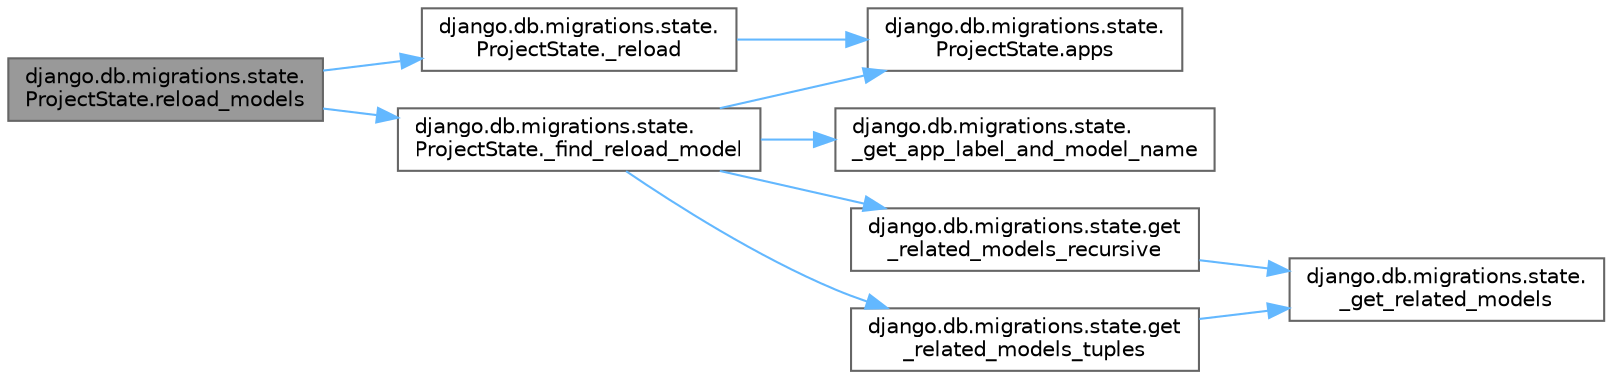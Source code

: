 digraph "django.db.migrations.state.ProjectState.reload_models"
{
 // LATEX_PDF_SIZE
  bgcolor="transparent";
  edge [fontname=Helvetica,fontsize=10,labelfontname=Helvetica,labelfontsize=10];
  node [fontname=Helvetica,fontsize=10,shape=box,height=0.2,width=0.4];
  rankdir="LR";
  Node1 [id="Node000001",label="django.db.migrations.state.\lProjectState.reload_models",height=0.2,width=0.4,color="gray40", fillcolor="grey60", style="filled", fontcolor="black",tooltip=" "];
  Node1 -> Node2 [id="edge1_Node000001_Node000002",color="steelblue1",style="solid",tooltip=" "];
  Node2 [id="Node000002",label="django.db.migrations.state.\lProjectState._find_reload_model",height=0.2,width=0.4,color="grey40", fillcolor="white", style="filled",URL="$classdjango_1_1db_1_1migrations_1_1state_1_1_project_state.html#a782fc6ac596d2c06dac72d3db2033e09",tooltip=" "];
  Node2 -> Node3 [id="edge2_Node000002_Node000003",color="steelblue1",style="solid",tooltip=" "];
  Node3 [id="Node000003",label="django.db.migrations.state.\l_get_app_label_and_model_name",height=0.2,width=0.4,color="grey40", fillcolor="white", style="filled",URL="$namespacedjango_1_1db_1_1migrations_1_1state.html#a8795ebe6e20cda4c6843eb8482f0ce0f",tooltip=" "];
  Node2 -> Node4 [id="edge3_Node000002_Node000004",color="steelblue1",style="solid",tooltip=" "];
  Node4 [id="Node000004",label="django.db.migrations.state.\lProjectState.apps",height=0.2,width=0.4,color="grey40", fillcolor="white", style="filled",URL="$classdjango_1_1db_1_1migrations_1_1state_1_1_project_state.html#a512f631936ae6b299fa822af8d84eb62",tooltip=" "];
  Node2 -> Node5 [id="edge4_Node000002_Node000005",color="steelblue1",style="solid",tooltip=" "];
  Node5 [id="Node000005",label="django.db.migrations.state.get\l_related_models_recursive",height=0.2,width=0.4,color="grey40", fillcolor="white", style="filled",URL="$namespacedjango_1_1db_1_1migrations_1_1state.html#ae120ef0842597f4fb4f52db6be117ac6",tooltip=" "];
  Node5 -> Node6 [id="edge5_Node000005_Node000006",color="steelblue1",style="solid",tooltip=" "];
  Node6 [id="Node000006",label="django.db.migrations.state.\l_get_related_models",height=0.2,width=0.4,color="grey40", fillcolor="white", style="filled",URL="$namespacedjango_1_1db_1_1migrations_1_1state.html#ad4ec87c24ecf42dc1d92fe5422d79cbd",tooltip=" "];
  Node2 -> Node7 [id="edge6_Node000002_Node000007",color="steelblue1",style="solid",tooltip=" "];
  Node7 [id="Node000007",label="django.db.migrations.state.get\l_related_models_tuples",height=0.2,width=0.4,color="grey40", fillcolor="white", style="filled",URL="$namespacedjango_1_1db_1_1migrations_1_1state.html#a72f8e30326ac4fd3504da6da5f08a3fe",tooltip=" "];
  Node7 -> Node6 [id="edge7_Node000007_Node000006",color="steelblue1",style="solid",tooltip=" "];
  Node1 -> Node8 [id="edge8_Node000001_Node000008",color="steelblue1",style="solid",tooltip=" "];
  Node8 [id="Node000008",label="django.db.migrations.state.\lProjectState._reload",height=0.2,width=0.4,color="grey40", fillcolor="white", style="filled",URL="$classdjango_1_1db_1_1migrations_1_1state_1_1_project_state.html#a6403441ce110fc10fa771937772152f0",tooltip=" "];
  Node8 -> Node4 [id="edge9_Node000008_Node000004",color="steelblue1",style="solid",tooltip=" "];
}
